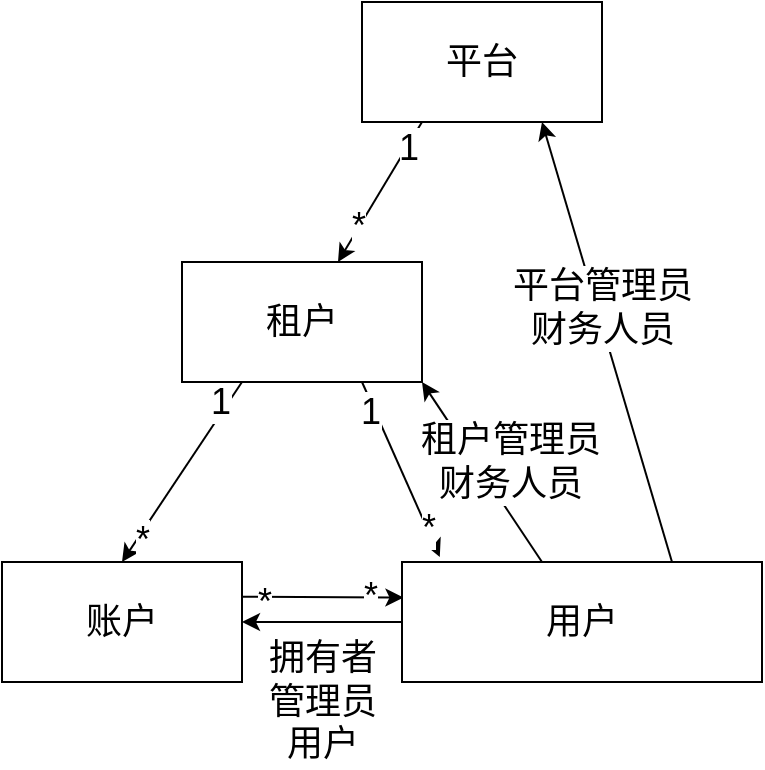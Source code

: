 <mxfile>
    <diagram id="NRWfYGNUtA02bzDJ30Oy" name="Page-1">
        <mxGraphModel dx="921" dy="628" grid="1" gridSize="10" guides="1" tooltips="1" connect="1" arrows="1" fold="1" page="1" pageScale="1" pageWidth="827" pageHeight="1169" math="0" shadow="0">
            <root>
                <mxCell id="0"/>
                <mxCell id="1" parent="0"/>
                <mxCell id="7" style="edgeStyle=none;html=1;exitX=0.25;exitY=1;exitDx=0;exitDy=0;fontSize=18;" edge="1" parent="1" source="3" target="4">
                    <mxGeometry relative="1" as="geometry"/>
                </mxCell>
                <mxCell id="16" value="1" style="edgeLabel;html=1;align=center;verticalAlign=middle;resizable=0;points=[];fontSize=18;" vertex="1" connectable="0" parent="7">
                    <mxGeometry x="-0.631" relative="1" as="geometry">
                        <mxPoint as="offset"/>
                    </mxGeometry>
                </mxCell>
                <mxCell id="17" value="*" style="edgeLabel;html=1;align=center;verticalAlign=middle;resizable=0;points=[];fontSize=18;" vertex="1" connectable="0" parent="7">
                    <mxGeometry x="0.511" y="-1" relative="1" as="geometry">
                        <mxPoint as="offset"/>
                    </mxGeometry>
                </mxCell>
                <mxCell id="3" value="平台" style="rounded=0;whiteSpace=wrap;html=1;fontSize=18;" vertex="1" parent="1">
                    <mxGeometry x="470" y="80" width="120" height="60" as="geometry"/>
                </mxCell>
                <mxCell id="8" style="edgeStyle=none;html=1;exitX=0.25;exitY=1;exitDx=0;exitDy=0;entryX=0.5;entryY=0;entryDx=0;entryDy=0;fontSize=18;" edge="1" parent="1" source="4" target="5">
                    <mxGeometry relative="1" as="geometry"/>
                </mxCell>
                <mxCell id="10" value="1" style="edgeLabel;html=1;align=center;verticalAlign=middle;resizable=0;points=[];fontSize=18;" vertex="1" connectable="0" parent="8">
                    <mxGeometry x="-0.735" y="-4" relative="1" as="geometry">
                        <mxPoint as="offset"/>
                    </mxGeometry>
                </mxCell>
                <mxCell id="11" value="*" style="edgeLabel;html=1;align=center;verticalAlign=middle;resizable=0;points=[];fontSize=18;" vertex="1" connectable="0" parent="8">
                    <mxGeometry x="0.721" y="2" relative="1" as="geometry">
                        <mxPoint as="offset"/>
                    </mxGeometry>
                </mxCell>
                <mxCell id="12" style="edgeStyle=none;html=1;exitX=0.75;exitY=1;exitDx=0;exitDy=0;entryX=0.105;entryY=-0.041;entryDx=0;entryDy=0;entryPerimeter=0;fontSize=18;" edge="1" parent="1" source="4" target="6">
                    <mxGeometry relative="1" as="geometry"/>
                </mxCell>
                <mxCell id="13" value="1" style="edgeLabel;html=1;align=center;verticalAlign=middle;resizable=0;points=[];fontSize=18;" vertex="1" connectable="0" parent="12">
                    <mxGeometry x="-0.699" y="-3" relative="1" as="geometry">
                        <mxPoint x="1" as="offset"/>
                    </mxGeometry>
                </mxCell>
                <mxCell id="15" value="*" style="edgeLabel;html=1;align=center;verticalAlign=middle;resizable=0;points=[];fontSize=18;" vertex="1" connectable="0" parent="12">
                    <mxGeometry x="0.667" relative="1" as="geometry">
                        <mxPoint as="offset"/>
                    </mxGeometry>
                </mxCell>
                <mxCell id="4" value="租户" style="rounded=0;whiteSpace=wrap;html=1;fontSize=18;" vertex="1" parent="1">
                    <mxGeometry x="380" y="210" width="120" height="60" as="geometry"/>
                </mxCell>
                <mxCell id="18" style="edgeStyle=none;html=1;entryX=0.004;entryY=0.296;entryDx=0;entryDy=0;fontSize=18;entryPerimeter=0;exitX=0.997;exitY=0.29;exitDx=0;exitDy=0;exitPerimeter=0;" edge="1" parent="1" source="5" target="6">
                    <mxGeometry relative="1" as="geometry"/>
                </mxCell>
                <mxCell id="19" value="*" style="edgeLabel;html=1;align=center;verticalAlign=middle;resizable=0;points=[];fontSize=18;" vertex="1" connectable="0" parent="18">
                    <mxGeometry x="-0.725" y="-2" relative="1" as="geometry">
                        <mxPoint as="offset"/>
                    </mxGeometry>
                </mxCell>
                <mxCell id="20" value="*" style="edgeLabel;html=1;align=center;verticalAlign=middle;resizable=0;points=[];fontSize=18;" vertex="1" connectable="0" parent="18">
                    <mxGeometry x="0.579" y="1" relative="1" as="geometry">
                        <mxPoint as="offset"/>
                    </mxGeometry>
                </mxCell>
                <mxCell id="5" value="账户" style="rounded=0;whiteSpace=wrap;html=1;fontSize=18;" vertex="1" parent="1">
                    <mxGeometry x="290" y="360" width="120" height="60" as="geometry"/>
                </mxCell>
                <mxCell id="25" style="edgeStyle=none;html=1;entryX=1;entryY=1;entryDx=0;entryDy=0;fontSize=18;" edge="1" parent="1" source="6" target="4">
                    <mxGeometry relative="1" as="geometry"/>
                </mxCell>
                <mxCell id="26" value="租户管理员&lt;br&gt;财务人员" style="edgeLabel;html=1;align=center;verticalAlign=middle;resizable=0;points=[];fontSize=18;" vertex="1" connectable="0" parent="25">
                    <mxGeometry x="-0.186" y="-2" relative="1" as="geometry">
                        <mxPoint x="6" y="-13" as="offset"/>
                    </mxGeometry>
                </mxCell>
                <mxCell id="28" style="edgeStyle=none;html=1;entryX=1;entryY=0.5;entryDx=0;entryDy=0;fontSize=18;" edge="1" parent="1" source="6" target="5">
                    <mxGeometry relative="1" as="geometry"/>
                </mxCell>
                <mxCell id="29" value="拥有者&lt;br&gt;管理员&lt;br&gt;用户" style="edgeLabel;html=1;align=center;verticalAlign=middle;resizable=0;points=[];fontSize=18;" vertex="1" connectable="0" parent="28">
                    <mxGeometry x="0.212" relative="1" as="geometry">
                        <mxPoint x="8" y="40" as="offset"/>
                    </mxGeometry>
                </mxCell>
                <mxCell id="30" style="edgeStyle=none;html=1;exitX=0.75;exitY=0;exitDx=0;exitDy=0;entryX=0.75;entryY=1;entryDx=0;entryDy=0;fontSize=18;" edge="1" parent="1" source="6" target="3">
                    <mxGeometry relative="1" as="geometry"/>
                </mxCell>
                <mxCell id="31" value="平台管理员&lt;br&gt;财务人员" style="edgeLabel;html=1;align=center;verticalAlign=middle;resizable=0;points=[];fontSize=18;" vertex="1" connectable="0" parent="30">
                    <mxGeometry x="0.154" y="-2" relative="1" as="geometry">
                        <mxPoint as="offset"/>
                    </mxGeometry>
                </mxCell>
                <mxCell id="6" value="用户" style="rounded=0;whiteSpace=wrap;html=1;fontSize=18;" vertex="1" parent="1">
                    <mxGeometry x="490" y="360" width="180" height="60" as="geometry"/>
                </mxCell>
            </root>
        </mxGraphModel>
    </diagram>
</mxfile>